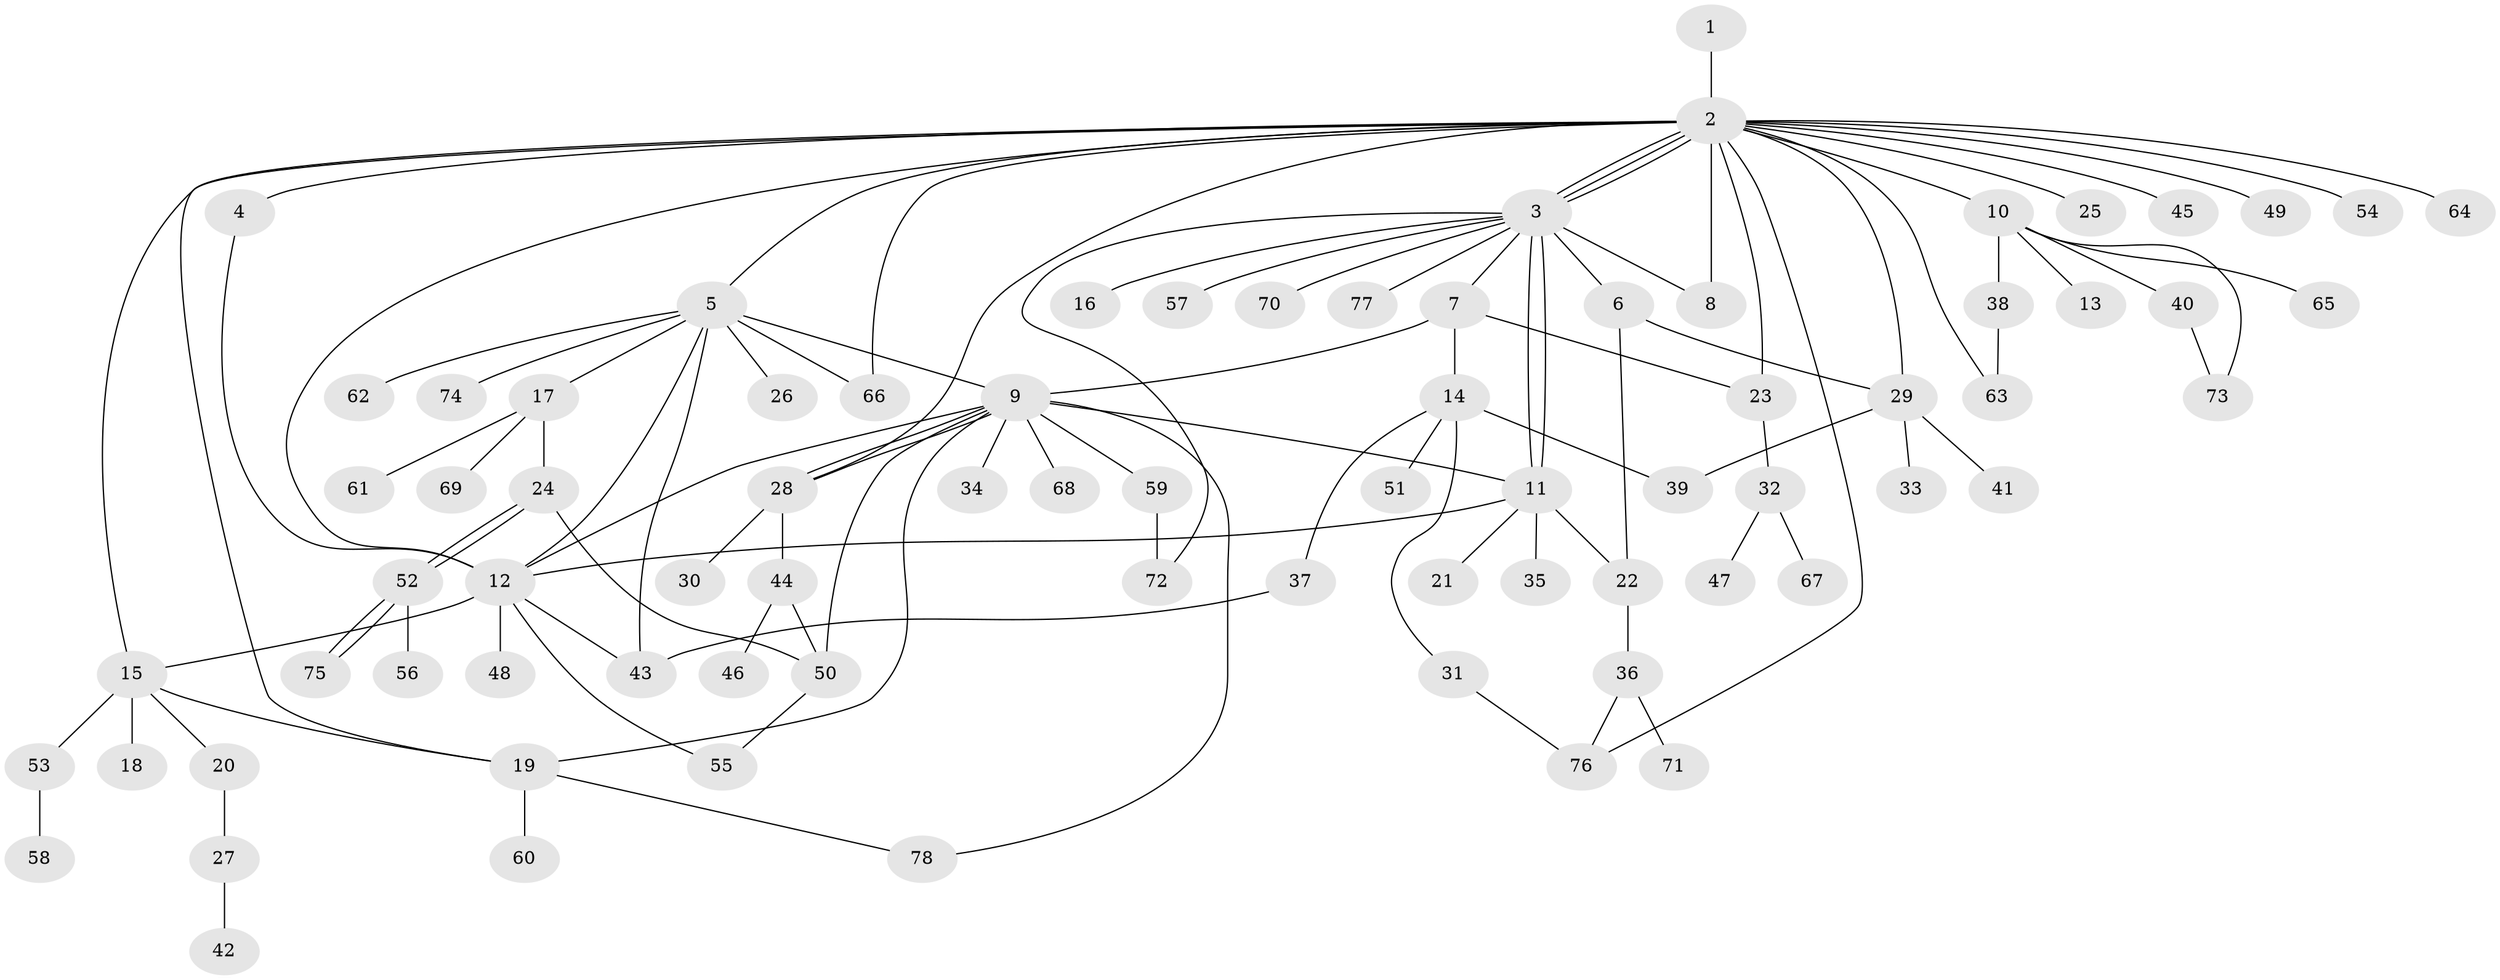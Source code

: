 // Generated by graph-tools (version 1.1) at 2025/01/03/09/25 03:01:40]
// undirected, 78 vertices, 110 edges
graph export_dot {
graph [start="1"]
  node [color=gray90,style=filled];
  1;
  2;
  3;
  4;
  5;
  6;
  7;
  8;
  9;
  10;
  11;
  12;
  13;
  14;
  15;
  16;
  17;
  18;
  19;
  20;
  21;
  22;
  23;
  24;
  25;
  26;
  27;
  28;
  29;
  30;
  31;
  32;
  33;
  34;
  35;
  36;
  37;
  38;
  39;
  40;
  41;
  42;
  43;
  44;
  45;
  46;
  47;
  48;
  49;
  50;
  51;
  52;
  53;
  54;
  55;
  56;
  57;
  58;
  59;
  60;
  61;
  62;
  63;
  64;
  65;
  66;
  67;
  68;
  69;
  70;
  71;
  72;
  73;
  74;
  75;
  76;
  77;
  78;
  1 -- 2;
  2 -- 3;
  2 -- 3;
  2 -- 3;
  2 -- 4;
  2 -- 5;
  2 -- 8;
  2 -- 10;
  2 -- 12;
  2 -- 15;
  2 -- 19;
  2 -- 23;
  2 -- 25;
  2 -- 28;
  2 -- 29;
  2 -- 45;
  2 -- 49;
  2 -- 54;
  2 -- 63;
  2 -- 64;
  2 -- 66;
  2 -- 76;
  3 -- 6;
  3 -- 7;
  3 -- 8;
  3 -- 11;
  3 -- 11;
  3 -- 16;
  3 -- 57;
  3 -- 70;
  3 -- 72;
  3 -- 77;
  4 -- 12;
  5 -- 9;
  5 -- 12;
  5 -- 17;
  5 -- 26;
  5 -- 43;
  5 -- 62;
  5 -- 66;
  5 -- 74;
  6 -- 22;
  6 -- 29;
  7 -- 9;
  7 -- 14;
  7 -- 23;
  9 -- 11;
  9 -- 12;
  9 -- 19;
  9 -- 28;
  9 -- 28;
  9 -- 34;
  9 -- 50;
  9 -- 59;
  9 -- 68;
  9 -- 78;
  10 -- 13;
  10 -- 38;
  10 -- 40;
  10 -- 65;
  10 -- 73;
  11 -- 12;
  11 -- 21;
  11 -- 22;
  11 -- 35;
  12 -- 15;
  12 -- 43;
  12 -- 48;
  12 -- 55;
  14 -- 31;
  14 -- 37;
  14 -- 39;
  14 -- 51;
  15 -- 18;
  15 -- 19;
  15 -- 20;
  15 -- 53;
  17 -- 24;
  17 -- 61;
  17 -- 69;
  19 -- 60;
  19 -- 78;
  20 -- 27;
  22 -- 36;
  23 -- 32;
  24 -- 50;
  24 -- 52;
  24 -- 52;
  27 -- 42;
  28 -- 30;
  28 -- 44;
  29 -- 33;
  29 -- 39;
  29 -- 41;
  31 -- 76;
  32 -- 47;
  32 -- 67;
  36 -- 71;
  36 -- 76;
  37 -- 43;
  38 -- 63;
  40 -- 73;
  44 -- 46;
  44 -- 50;
  50 -- 55;
  52 -- 56;
  52 -- 75;
  52 -- 75;
  53 -- 58;
  59 -- 72;
}
